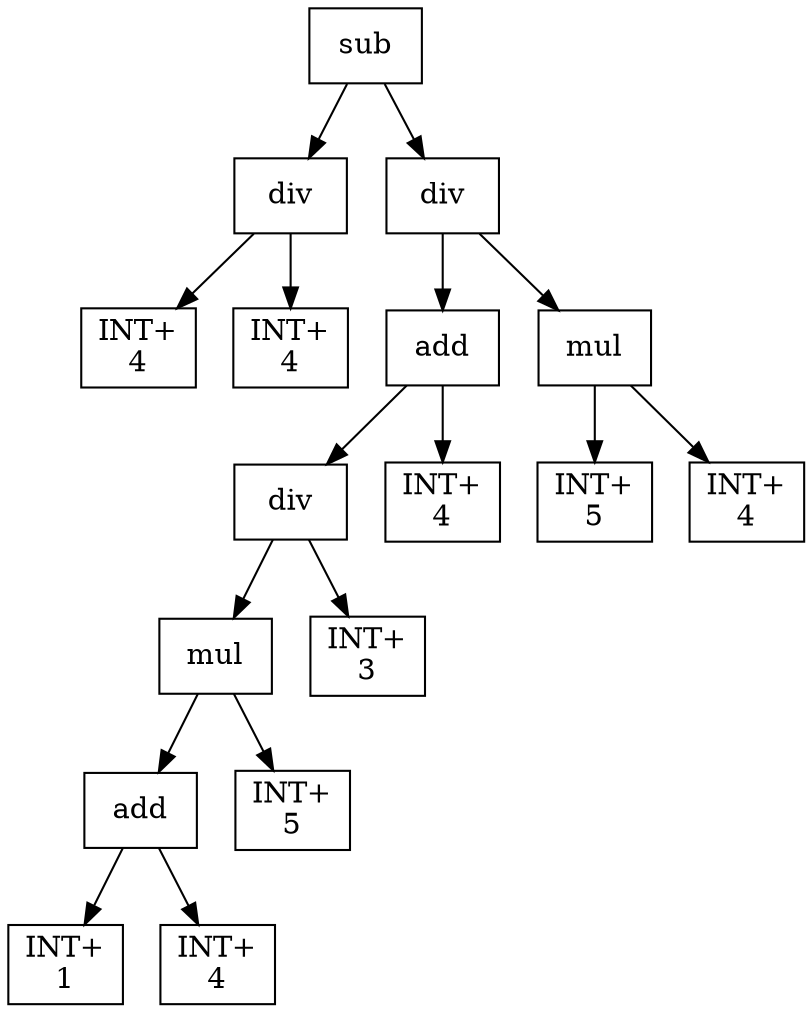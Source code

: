 digraph expr {
  node [shape=box];
  n1 [label="sub"];
  n2 [label="div"];
  n3 [label="INT+\n4"];
  n4 [label="INT+\n4"];
  n2 -> n3;
  n2 -> n4;
  n5 [label="div"];
  n6 [label="add"];
  n7 [label="div"];
  n8 [label="mul"];
  n9 [label="add"];
  n10 [label="INT+\n1"];
  n11 [label="INT+\n4"];
  n9 -> n10;
  n9 -> n11;
  n12 [label="INT+\n5"];
  n8 -> n9;
  n8 -> n12;
  n13 [label="INT+\n3"];
  n7 -> n8;
  n7 -> n13;
  n14 [label="INT+\n4"];
  n6 -> n7;
  n6 -> n14;
  n15 [label="mul"];
  n16 [label="INT+\n5"];
  n17 [label="INT+\n4"];
  n15 -> n16;
  n15 -> n17;
  n5 -> n6;
  n5 -> n15;
  n1 -> n2;
  n1 -> n5;
}